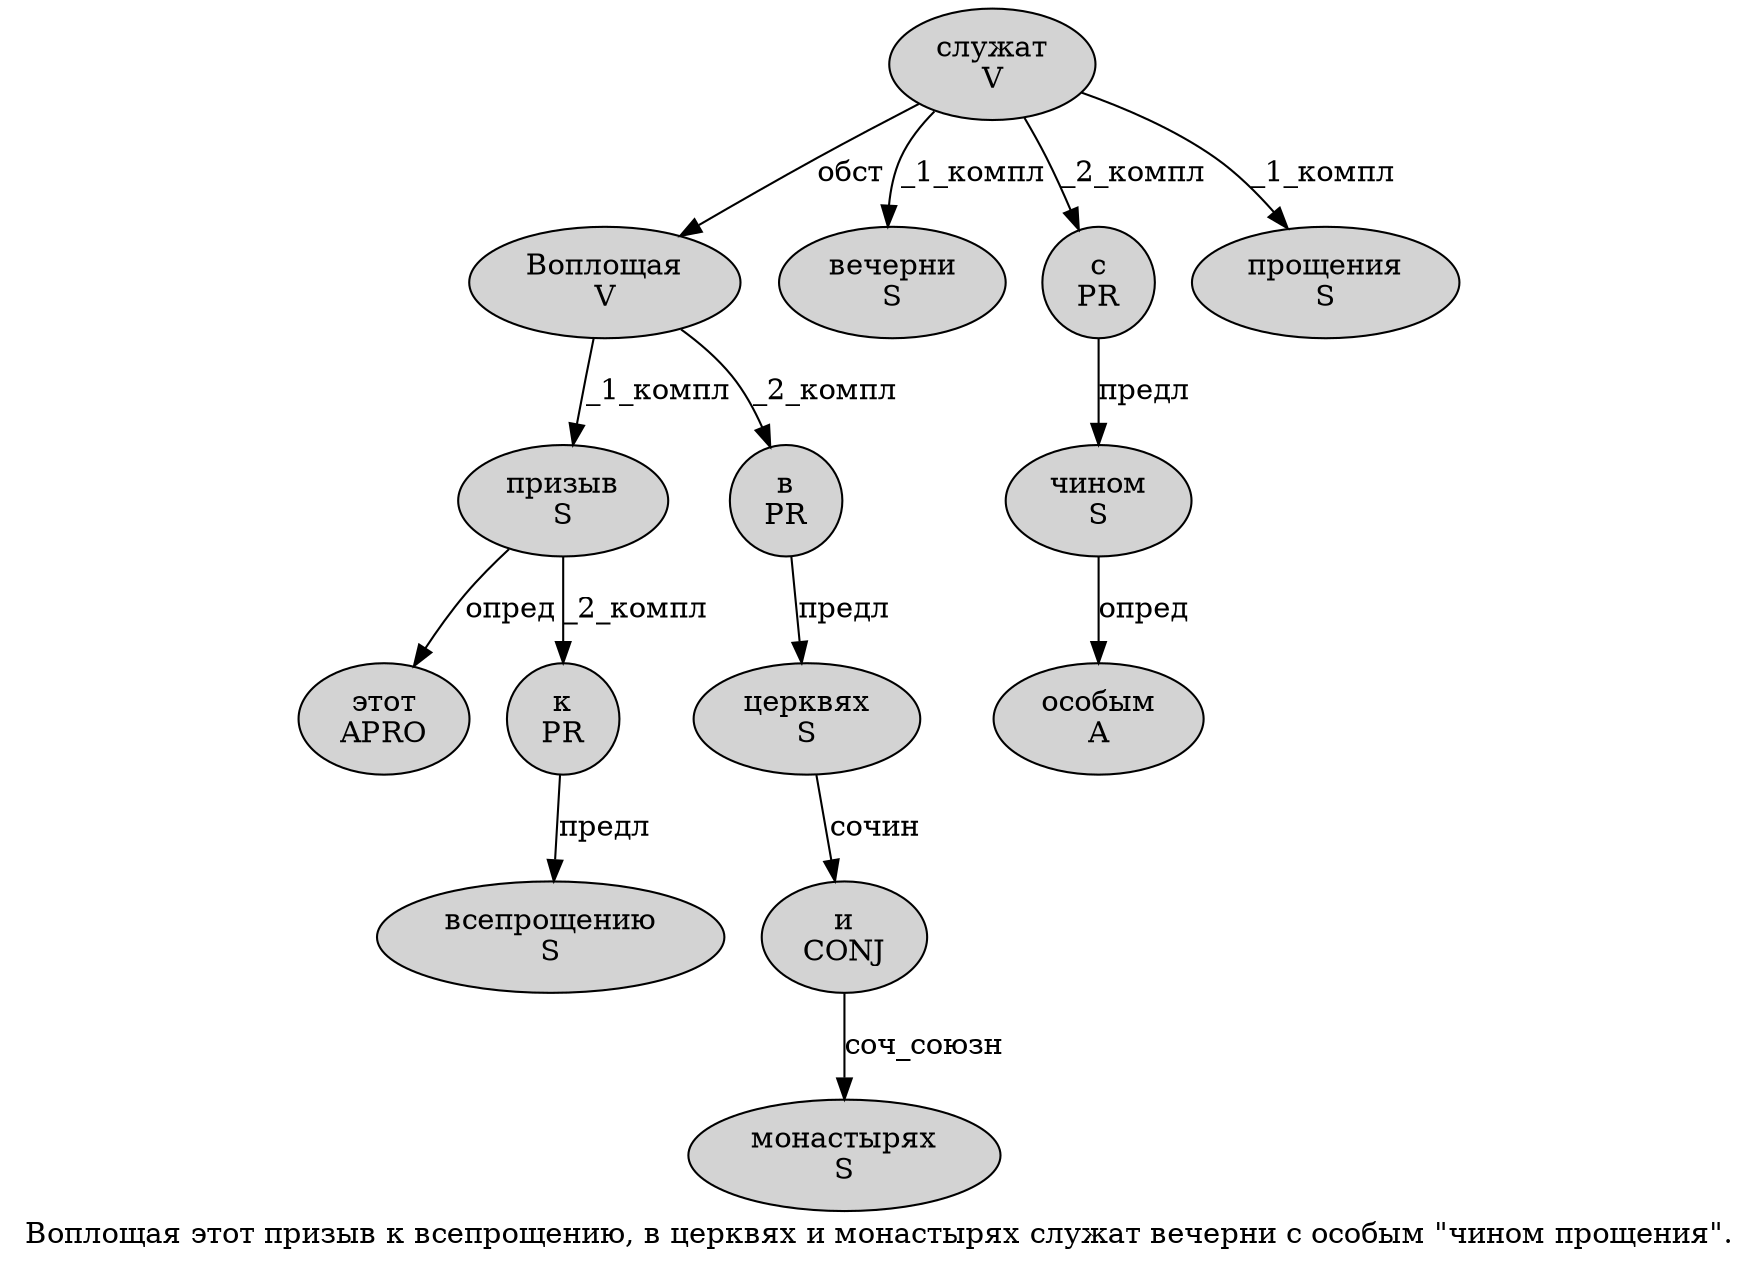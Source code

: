 digraph SENTENCE_1085 {
	graph [label="Воплощая этот призыв к всепрощению, в церквях и монастырях служат вечерни с особым \"чином прощения\"."]
	node [style=filled]
		0 [label="Воплощая
V" color="" fillcolor=lightgray penwidth=1 shape=ellipse]
		1 [label="этот
APRO" color="" fillcolor=lightgray penwidth=1 shape=ellipse]
		2 [label="призыв
S" color="" fillcolor=lightgray penwidth=1 shape=ellipse]
		3 [label="к
PR" color="" fillcolor=lightgray penwidth=1 shape=ellipse]
		4 [label="всепрощению
S" color="" fillcolor=lightgray penwidth=1 shape=ellipse]
		6 [label="в
PR" color="" fillcolor=lightgray penwidth=1 shape=ellipse]
		7 [label="церквях
S" color="" fillcolor=lightgray penwidth=1 shape=ellipse]
		8 [label="и
CONJ" color="" fillcolor=lightgray penwidth=1 shape=ellipse]
		9 [label="монастырях
S" color="" fillcolor=lightgray penwidth=1 shape=ellipse]
		10 [label="служат
V" color="" fillcolor=lightgray penwidth=1 shape=ellipse]
		11 [label="вечерни
S" color="" fillcolor=lightgray penwidth=1 shape=ellipse]
		12 [label="с
PR" color="" fillcolor=lightgray penwidth=1 shape=ellipse]
		13 [label="особым
A" color="" fillcolor=lightgray penwidth=1 shape=ellipse]
		15 [label="чином
S" color="" fillcolor=lightgray penwidth=1 shape=ellipse]
		16 [label="прощения
S" color="" fillcolor=lightgray penwidth=1 shape=ellipse]
			8 -> 9 [label="соч_союзн"]
			7 -> 8 [label="сочин"]
			0 -> 2 [label="_1_компл"]
			0 -> 6 [label="_2_компл"]
			12 -> 15 [label="предл"]
			10 -> 0 [label="обст"]
			10 -> 11 [label="_1_компл"]
			10 -> 12 [label="_2_компл"]
			10 -> 16 [label="_1_компл"]
			2 -> 1 [label="опред"]
			2 -> 3 [label="_2_компл"]
			3 -> 4 [label="предл"]
			6 -> 7 [label="предл"]
			15 -> 13 [label="опред"]
}